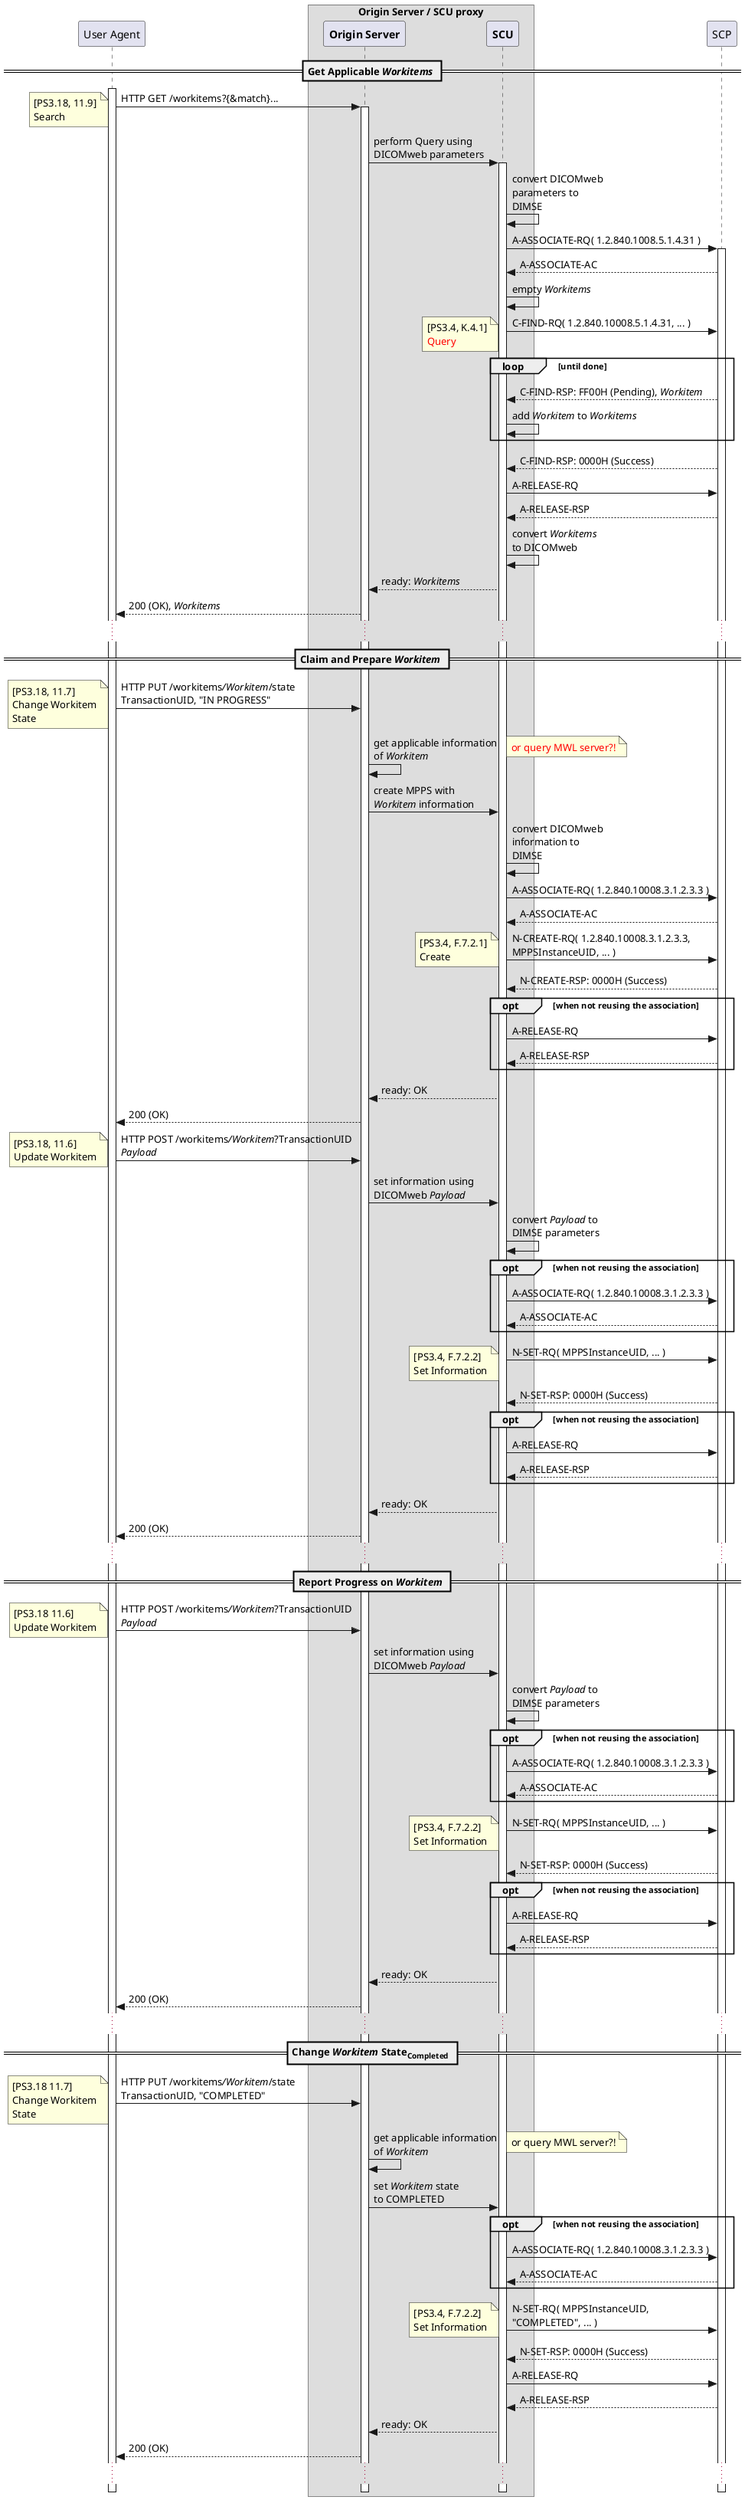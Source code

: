 @startuml SCP-UA Proxy
!pragma teoz true
skinparam style strictuml
hide footbox

participant "User Agent" as UA
box Origin Server / SCU proxy
  participant "**Origin Server**" as OS
  participant "**SCU**" as SCU
end box
participant "SCP" as SCP

== Get Applicable //Workitems// ==
activate UA
UA -> OS: HTTP GET /workitems?{&match}...
activate OS
note left: [PS3.18, 11.9]\nSearch
OS -> SCU: perform Query using\nDICOMweb parameters
activate SCU
SCU -> SCU: convert DICOMweb\nparameters to\nDIMSE
SCU -> SCP: A-ASSOCIATE-RQ( 1.2.840.1008.5.1.4.31 )
activate SCP
SCU <-- SCP: A-ASSOCIATE-AC
SCU ->SCU: empty //Workitems//
SCU -> SCP: C-FIND-RQ( 1.2.840.10008.5.1.4.31, ... )
note left: [PS3.4, K.4.1]\n<color:red>Query
loop until done
  SCU <-- SCP: C-FIND-RSP: FF00H (Pending), //Workitem//
  SCU -> SCU: add //Workitem// to //Workitems//
end
SCU <-- SCP: C-FIND-RSP: 0000H (Success)
SCU -> SCP: A-RELEASE-RQ
SCU <-- SCP: A-RELEASE-RSP
SCU -> SCU: convert //Workitems//\nto DICOMweb
OS <-- SCU: ready: //Workitems//
UA <-- OS: 200 (OK), //Workitems//
...

== Claim and Prepare //Workitem// ==
UA -> OS: HTTP PUT /workitems///Workitem///state\nTransactionUID, "IN PROGRESS"
note left: [PS3.18, 11.7]\nChange Workitem\nState
OS -> OS: get applicable information\nof //Workitem//
note right: <color:red>or query MWL server?!
OS -> SCU: create MPPS with\n//Workitem// information
SCU -> SCU: convert DICOMweb\ninformation to\nDIMSE
SCU -> SCP: A-ASSOCIATE-RQ( 1.2.840.10008.3.1.2.3.3 )
SCU <-- SCP: A-ASSOCIATE-AC
SCU -> SCP: N-CREATE-RQ( 1.2.840.10008.3.1.2.3.3, \nMPPSInstanceUID, ... )
note left: [PS3.4, F.7.2.1]\nCreate
SCU <-- SCP: N-CREATE-RSP: 0000H (Success)
opt when not reusing the association
  SCU -> SCP: A-RELEASE-RQ
  SCU <-- SCP: A-RELEASE-RSP
end
OS <-- SCU: ready: OK
UA <-- OS: 200 (OK)

UA -> OS: HTTP POST /workitems///Workitem//?TransactionUID\n//Payload//
note left: [PS3.18, 11.6]\nUpdate Workitem
OS -> SCU: set information using\nDICOMweb //Payload//
SCU -> SCU: convert //Payload// to\nDIMSE parameters
opt when not reusing the association
  SCU -> SCP: A-ASSOCIATE-RQ( 1.2.840.10008.3.1.2.3.3 )
  SCU <-- SCP: A-ASSOCIATE-AC
end
SCU -> SCP: N-SET-RQ( MPPSInstanceUID, ... )
note left: [PS3.4, F.7.2.2]\nSet Information
SCU <-- SCP: N-SET-RSP: 0000H (Success)
opt when not reusing the association
  SCU -> SCP: A-RELEASE-RQ
  SCU <-- SCP: A-RELEASE-RSP
end
OS <-- SCU: ready: OK
UA <-- OS: 200 (OK)
...
== Report Progress on //Workitem// ==
UA -> OS: HTTP POST /workitems///Workitem//?TransactionUID\n//Payload//
note left: [PS3.18 11.6]\nUpdate Workitem
OS -> SCU: set information using\nDICOMweb //Payload//
SCU -> SCU: convert //Payload// to\nDIMSE parameters
opt when not reusing the association
  SCU -> SCP: A-ASSOCIATE-RQ( 1.2.840.10008.3.1.2.3.3 )
  SCU <-- SCP: A-ASSOCIATE-AC
end
SCU -> SCP: N-SET-RQ( MPPSInstanceUID, ... )
note left: [PS3.4, F.7.2.2]\nSet Information
SCU <-- SCP: N-SET-RSP: 0000H (Success)
opt when not reusing the association
  SCU -> SCP: A-RELEASE-RQ
  SCU <-- SCP: A-RELEASE-RSP
end
OS <-- SCU: ready: OK
UA <-- OS: 200 (OK)
...
== Change //Workitem// State<sub>Completed</sub> ==
UA -> OS: HTTP PUT /workitems///Workitem///state\nTransactionUID, "COMPLETED"
note left: [PS3.18 11.7]\nChange Workitem\nState
OS -> OS: get applicable information\nof //Workitem//
note right: or query MWL server?!
OS -> SCU: set //Workitem// state\nto COMPLETED
opt when not reusing the association
  SCU -> SCP: A-ASSOCIATE-RQ( 1.2.840.10008.3.1.2.3.3 )
  SCU <-- SCP: A-ASSOCIATE-AC
end
SCU -> SCP: N-SET-RQ( MPPSInstanceUID, \n"COMPLETED", ... )
note left: [PS3.4, F.7.2.2]\nSet Information
SCU <-- SCP: N-SET-RSP: 0000H (Success)
SCU -> SCP: A-RELEASE-RQ
SCU <-- SCP: A-RELEASE-RSP
OS <-- SCU: ready: OK
UA <-- OS: 200 (OK)
...